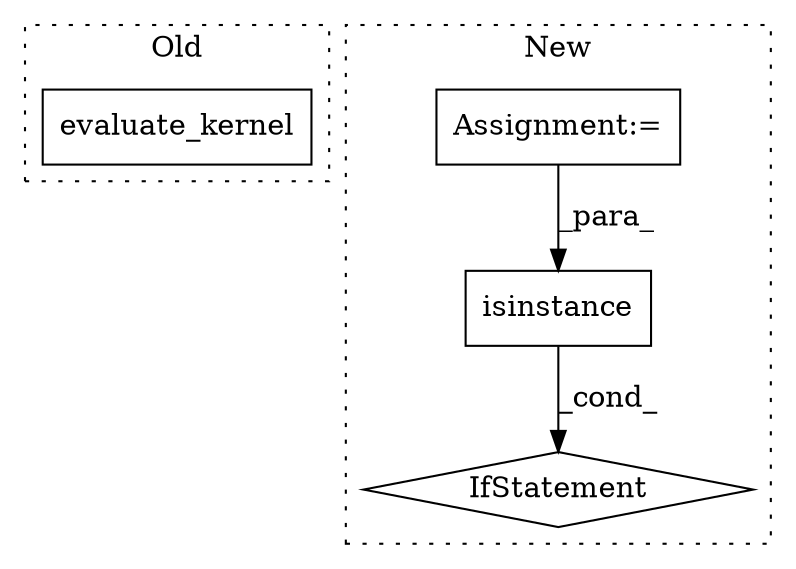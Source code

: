 digraph G {
subgraph cluster0 {
1 [label="evaluate_kernel" a="32" s="10104" l="17" shape="box"];
label = "Old";
style="dotted";
}
subgraph cluster1 {
2 [label="isinstance" a="32" s="10263,10292" l="11,1" shape="box"];
3 [label="IfStatement" a="25" s="10259,10328" l="4,2" shape="diamond"];
4 [label="Assignment:=" a="7" s="10195" l="1" shape="box"];
label = "New";
style="dotted";
}
2 -> 3 [label="_cond_"];
4 -> 2 [label="_para_"];
}